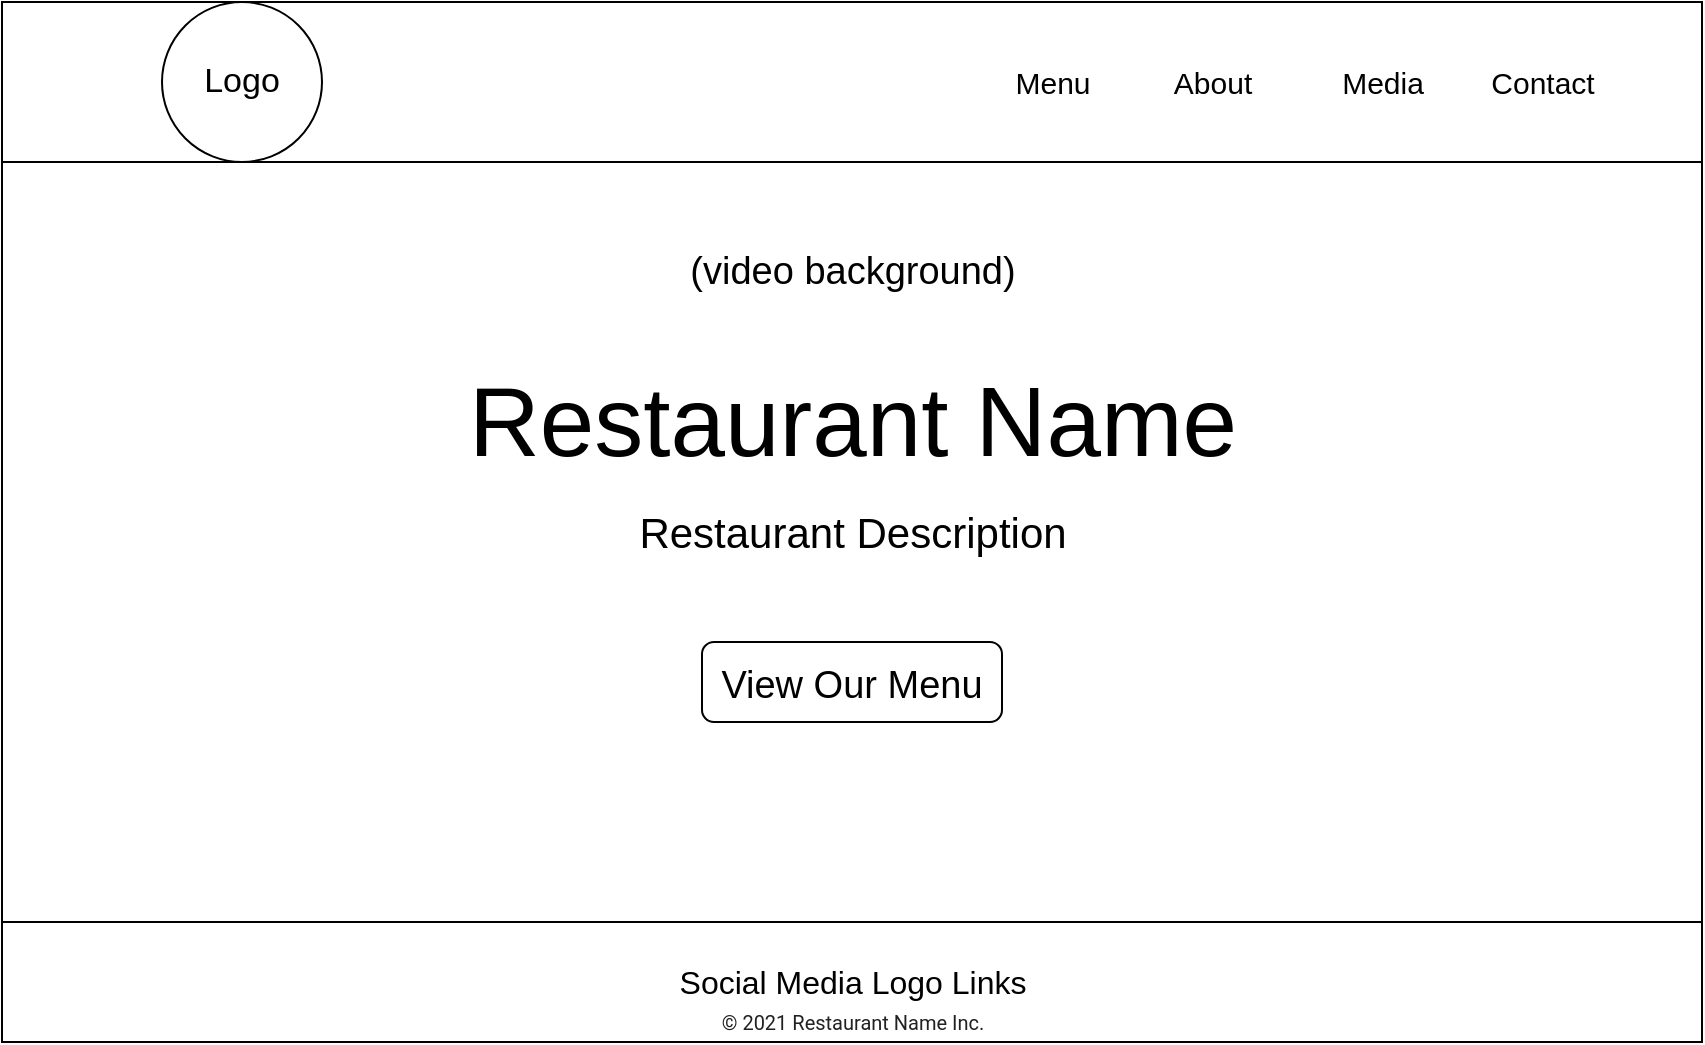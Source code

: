 <mxfile version="15.7.2" type="github">
  <diagram id="wNCr2siOae8q9_KzVNeR" name="Page-1">
    <mxGraphModel dx="1182" dy="692" grid="1" gridSize="10" guides="1" tooltips="1" connect="1" arrows="1" fold="1" page="1" pageScale="1" pageWidth="850" pageHeight="1100" math="0" shadow="0">
      <root>
        <mxCell id="0" />
        <mxCell id="1" parent="0" />
        <mxCell id="hqq4S-X_dyneHtnvG-kj-1" value="" style="rounded=0;whiteSpace=wrap;html=1;" parent="1" vertex="1">
          <mxGeometry width="850" height="80" as="geometry" />
        </mxCell>
        <mxCell id="hqq4S-X_dyneHtnvG-kj-2" value="&lt;font style=&quot;font-size: 17px&quot;&gt;Logo&lt;/font&gt;" style="ellipse;whiteSpace=wrap;html=1;" parent="1" vertex="1">
          <mxGeometry x="80" width="80" height="80" as="geometry" />
        </mxCell>
        <mxCell id="hqq4S-X_dyneHtnvG-kj-3" value="Menu" style="text;html=1;resizable=0;autosize=1;align=center;verticalAlign=middle;points=[];fillColor=none;strokeColor=none;rounded=0;fontSize=15;" parent="1" vertex="1">
          <mxGeometry x="500" y="30" width="50" height="20" as="geometry" />
        </mxCell>
        <mxCell id="hqq4S-X_dyneHtnvG-kj-4" value="About" style="text;html=1;resizable=0;autosize=1;align=center;verticalAlign=middle;points=[];fillColor=none;strokeColor=none;rounded=0;fontSize=15;" parent="1" vertex="1">
          <mxGeometry x="580" y="30" width="50" height="20" as="geometry" />
        </mxCell>
        <mxCell id="hqq4S-X_dyneHtnvG-kj-5" value="Media" style="text;html=1;resizable=0;autosize=1;align=center;verticalAlign=middle;points=[];fillColor=none;strokeColor=none;rounded=0;fontSize=15;" parent="1" vertex="1">
          <mxGeometry x="660" y="30" width="60" height="20" as="geometry" />
        </mxCell>
        <mxCell id="hqq4S-X_dyneHtnvG-kj-6" value="Contact" style="text;html=1;resizable=0;autosize=1;align=center;verticalAlign=middle;points=[];fillColor=none;strokeColor=none;rounded=0;fontSize=15;" parent="1" vertex="1">
          <mxGeometry x="735" y="30" width="70" height="20" as="geometry" />
        </mxCell>
        <mxCell id="hqq4S-X_dyneHtnvG-kj-8" value="" style="rounded=0;whiteSpace=wrap;html=1;fontSize=15;" parent="1" vertex="1">
          <mxGeometry y="80" width="850" height="440" as="geometry" />
        </mxCell>
        <mxCell id="hqq4S-X_dyneHtnvG-kj-9" value="Restaurant Name" style="text;html=1;resizable=0;autosize=1;align=center;verticalAlign=middle;points=[];fillColor=none;strokeColor=none;rounded=0;fontSize=49;" parent="1" vertex="1">
          <mxGeometry x="225" y="180" width="400" height="60" as="geometry" />
        </mxCell>
        <mxCell id="hqq4S-X_dyneHtnvG-kj-11" value="&lt;font style=&quot;font-size: 21px&quot;&gt;Restaurant Description&lt;/font&gt;" style="text;html=1;resizable=0;autosize=1;align=center;verticalAlign=middle;points=[];fillColor=none;strokeColor=none;rounded=0;fontSize=17;" parent="1" vertex="1">
          <mxGeometry x="310" y="250" width="230" height="30" as="geometry" />
        </mxCell>
        <mxCell id="hqq4S-X_dyneHtnvG-kj-12" value="&lt;font style=&quot;font-size: 19px&quot;&gt;View Our Menu&lt;/font&gt;" style="rounded=1;whiteSpace=wrap;html=1;fontSize=21;" parent="1" vertex="1">
          <mxGeometry x="350" y="320" width="150" height="40" as="geometry" />
        </mxCell>
        <mxCell id="hqq4S-X_dyneHtnvG-kj-14" value="(video background)" style="text;html=1;resizable=0;autosize=1;align=center;verticalAlign=middle;points=[];fillColor=none;strokeColor=none;rounded=0;fontSize=19;" parent="1" vertex="1">
          <mxGeometry x="335" y="120" width="180" height="30" as="geometry" />
        </mxCell>
        <mxCell id="hJn0e_nJmGX5PLMq-et--1" value="" style="rounded=0;whiteSpace=wrap;html=1;fontSize=19;" vertex="1" parent="1">
          <mxGeometry y="460" width="850" height="60" as="geometry" />
        </mxCell>
        <mxCell id="hJn0e_nJmGX5PLMq-et--2" value="&lt;span style=&quot;color: rgb(32 , 33 , 36) ; font-family: &amp;#34;roboto&amp;#34; , &amp;#34;arial&amp;#34; , sans-serif ; text-align: left ; background-color: rgb(255 , 255 , 255)&quot;&gt;&lt;font style=&quot;font-size: 10px&quot;&gt;© 2021 Restaurant Name Inc.&lt;/font&gt;&lt;/span&gt;" style="text;html=1;resizable=0;autosize=1;align=center;verticalAlign=middle;points=[];fillColor=none;strokeColor=none;rounded=0;fontSize=12;" vertex="1" parent="1">
          <mxGeometry x="350" y="500" width="150" height="20" as="geometry" />
        </mxCell>
        <mxCell id="hJn0e_nJmGX5PLMq-et--3" value="Social Media Logo Links" style="text;html=1;resizable=0;autosize=1;align=center;verticalAlign=middle;points=[];fillColor=none;strokeColor=none;rounded=0;fontSize=16;" vertex="1" parent="1">
          <mxGeometry x="330" y="480" width="190" height="20" as="geometry" />
        </mxCell>
      </root>
    </mxGraphModel>
  </diagram>
</mxfile>
